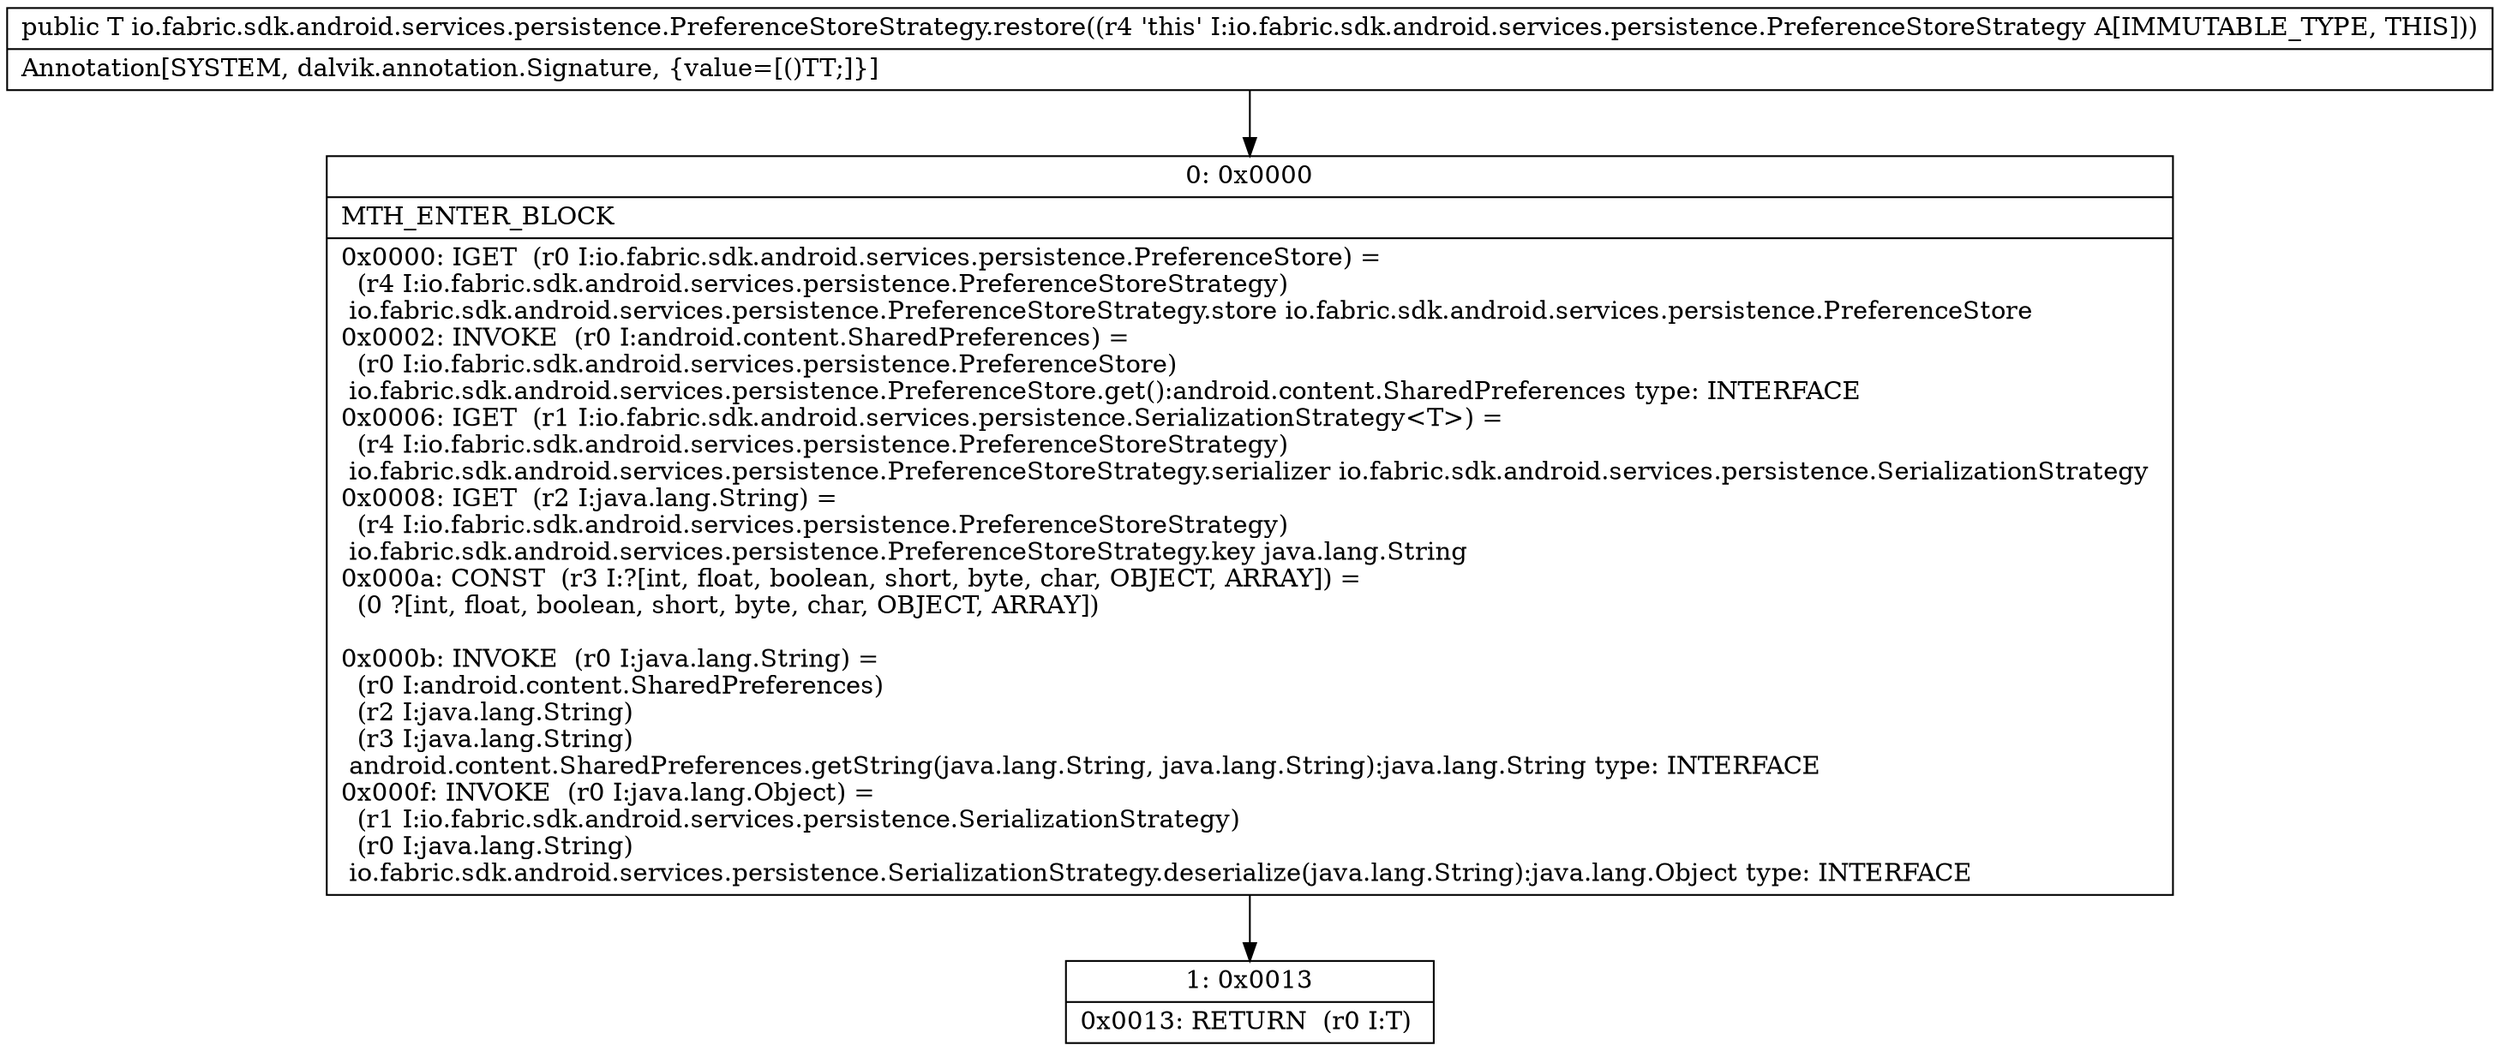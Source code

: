 digraph "CFG forio.fabric.sdk.android.services.persistence.PreferenceStoreStrategy.restore()Ljava\/lang\/Object;" {
Node_0 [shape=record,label="{0\:\ 0x0000|MTH_ENTER_BLOCK\l|0x0000: IGET  (r0 I:io.fabric.sdk.android.services.persistence.PreferenceStore) = \l  (r4 I:io.fabric.sdk.android.services.persistence.PreferenceStoreStrategy)\l io.fabric.sdk.android.services.persistence.PreferenceStoreStrategy.store io.fabric.sdk.android.services.persistence.PreferenceStore \l0x0002: INVOKE  (r0 I:android.content.SharedPreferences) = \l  (r0 I:io.fabric.sdk.android.services.persistence.PreferenceStore)\l io.fabric.sdk.android.services.persistence.PreferenceStore.get():android.content.SharedPreferences type: INTERFACE \l0x0006: IGET  (r1 I:io.fabric.sdk.android.services.persistence.SerializationStrategy\<T\>) = \l  (r4 I:io.fabric.sdk.android.services.persistence.PreferenceStoreStrategy)\l io.fabric.sdk.android.services.persistence.PreferenceStoreStrategy.serializer io.fabric.sdk.android.services.persistence.SerializationStrategy \l0x0008: IGET  (r2 I:java.lang.String) = \l  (r4 I:io.fabric.sdk.android.services.persistence.PreferenceStoreStrategy)\l io.fabric.sdk.android.services.persistence.PreferenceStoreStrategy.key java.lang.String \l0x000a: CONST  (r3 I:?[int, float, boolean, short, byte, char, OBJECT, ARRAY]) = \l  (0 ?[int, float, boolean, short, byte, char, OBJECT, ARRAY])\l \l0x000b: INVOKE  (r0 I:java.lang.String) = \l  (r0 I:android.content.SharedPreferences)\l  (r2 I:java.lang.String)\l  (r3 I:java.lang.String)\l android.content.SharedPreferences.getString(java.lang.String, java.lang.String):java.lang.String type: INTERFACE \l0x000f: INVOKE  (r0 I:java.lang.Object) = \l  (r1 I:io.fabric.sdk.android.services.persistence.SerializationStrategy)\l  (r0 I:java.lang.String)\l io.fabric.sdk.android.services.persistence.SerializationStrategy.deserialize(java.lang.String):java.lang.Object type: INTERFACE \l}"];
Node_1 [shape=record,label="{1\:\ 0x0013|0x0013: RETURN  (r0 I:T) \l}"];
MethodNode[shape=record,label="{public T io.fabric.sdk.android.services.persistence.PreferenceStoreStrategy.restore((r4 'this' I:io.fabric.sdk.android.services.persistence.PreferenceStoreStrategy A[IMMUTABLE_TYPE, THIS]))  | Annotation[SYSTEM, dalvik.annotation.Signature, \{value=[()TT;]\}]\l}"];
MethodNode -> Node_0;
Node_0 -> Node_1;
}

